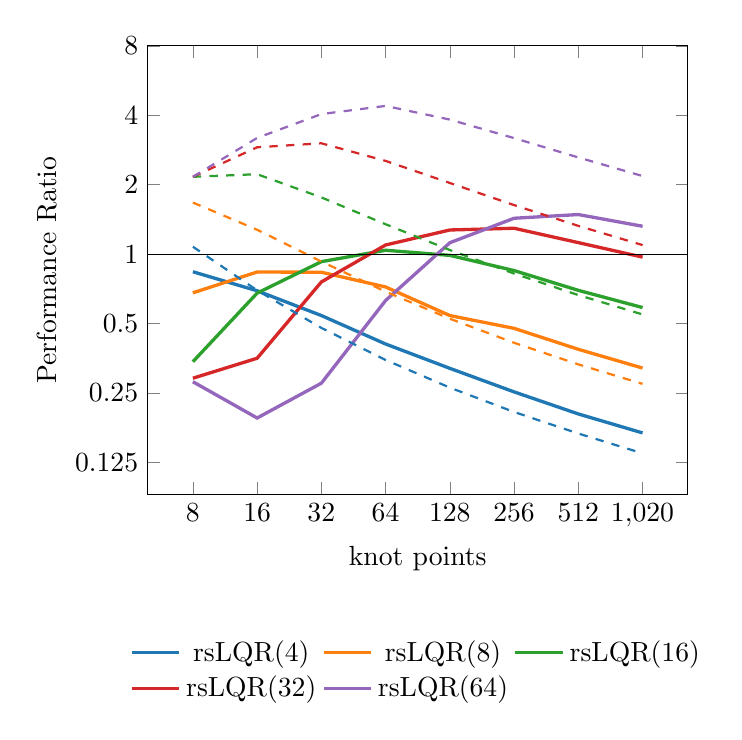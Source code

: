 \begin{tikzpicture}
\begin{axis}[xlabel={knot points}, ylabel={Performance Ratio}, legend style={at={(0.5,-0.3)}, anchor=north, draw=none}, legend columns={3}, ymax={8}, ymode={log}, xmode={log}, log basis x = 2, log basis y = 2, log ticks with fixed point]
    \addplot+[very thick, no marks, solid, color={rgb,1:red,0.122;green,0.467;blue,0.706}]
        table[row sep={\\}]
        {
            \\
            8.0  0.839  \\
            16.0  0.694  \\
            32.0  0.542  \\
            64.0  0.408  \\
            128.0  0.32  \\
            256.0  0.253  \\
            512.0  0.203  \\
            1024.0  0.168  \\
        }
        ;
    \addplot+[very thick, no marks, solid, color={rgb,1:red,1.0;green,0.498;blue,0.055}]
        table[row sep={\\}]
        {
            \\
            8.0  0.68  \\
            16.0  0.837  \\
            32.0  0.835  \\
            64.0  0.721  \\
            128.0  0.542  \\
            256.0  0.477  \\
            512.0  0.387  \\
            1024.0  0.321  \\
        }
        ;
    \addplot+[very thick, no marks, solid, color={rgb,1:red,0.172;green,0.627;blue,0.172}]
        table[row sep={\\}]
        {
            \\
            8.0  0.342  \\
            16.0  0.678  \\
            32.0  0.928  \\
            64.0  1.04  \\
            128.0  0.988  \\
            256.0  0.849  \\
            512.0  0.697  \\
            1024.0  0.587  \\
        }
        ;
    \addplot+[very thick, no marks, solid, color={rgb,1:red,0.839;green,0.153;blue,0.157}]
        table[row sep={\\}]
        {
            \\
            8.0  0.29  \\
            16.0  0.354  \\
            32.0  0.758  \\
            64.0  1.096  \\
            128.0  1.273  \\
            256.0  1.295  \\
            512.0  1.122  \\
            1024.0  0.971  \\
        }
        ;
    \addplot+[very thick, no marks, solid, color={rgb,1:red,0.58;green,0.404;blue,0.741}]
        table[row sep={\\}]
        {
            \\
            8.0  0.28  \\
            16.0  0.195  \\
            32.0  0.276  \\
            64.0  0.63  \\
            128.0  1.121  \\
            256.0  1.431  \\
            512.0  1.485  \\
            1024.0  1.321  \\
        }
        ;
    \addplot+[thick, no marks, dashed, color={rgb,1:red,0.122;green,0.467;blue,0.706}]
        table[row sep={\\}]
        {
            \\
            8.0  1.077  \\
            16.0  0.697  \\
            32.0  0.479  \\
            64.0  0.348  \\
            128.0  0.264  \\
            256.0  0.207  \\
            512.0  0.167  \\
            1024.0  0.137  \\
        }
        ;
    \addplot+[thick, no marks, dashed, color={rgb,1:red,1.0;green,0.498;blue,0.055}]
        table[row sep={\\}]
        {
            \\
            8.0  1.674  \\
            16.0  1.276  \\
            32.0  0.929  \\
            64.0  0.688  \\
            128.0  0.525  \\
            256.0  0.413  \\
            512.0  0.333  \\
            1024.0  0.274  \\
        }
        ;
    \addplot+[thick, no marks, dashed, color={rgb,1:red,0.172;green,0.627;blue,0.172}]
        table[row sep={\\}]
        {
            \\
            8.0  2.164  \\
            16.0  2.221  \\
            32.0  1.762  \\
            64.0  1.348  \\
            128.0  1.042  \\
            256.0  0.824  \\
            512.0  0.665  \\
            1024.0  0.548  \\
        }
        ;
    \addplot+[thick, no marks, dashed, color={rgb,1:red,0.839;green,0.153;blue,0.157}]
        table[row sep={\\}]
        {
            \\
            8.0  2.164  \\
            16.0  2.906  \\
            32.0  3.024  \\
            64.0  2.536  \\
            128.0  2.035  \\
            256.0  1.632  \\
            512.0  1.326  \\
            1024.0  1.095  \\
        }
        ;
    \addplot+[thick, no marks, dashed, color={rgb,1:red,0.58;green,0.404;blue,0.741}]
        table[row sep={\\}]
        {
            \\
            8.0  2.164  \\
            16.0  3.19  \\
            32.0  4.048  \\
            64.0  4.39  \\
            128.0  3.831  \\
            256.0  3.184  \\
            512.0  2.625  \\
            1024.0  2.181  \\
        }
        ;
    \draw[black, solid, line width=0.1pt] ({rel axis cs:1,0}|-{axis cs:0,1}) -- ({rel axis cs:0,0}|-{axis cs:0,1});
    \legend{{rsLQR(4)},{rsLQR(8)},{rsLQR(16)},{rsLQR(32)},{rsLQR(64)}}
\end{axis}
\end{tikzpicture}
